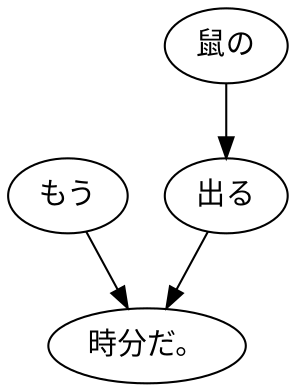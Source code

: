 digraph graph3293 {
	node0 [label="もう"];
	node1 [label="鼠の"];
	node2 [label="出る"];
	node3 [label="時分だ。"];
	node0 -> node3;
	node1 -> node2;
	node2 -> node3;
}
